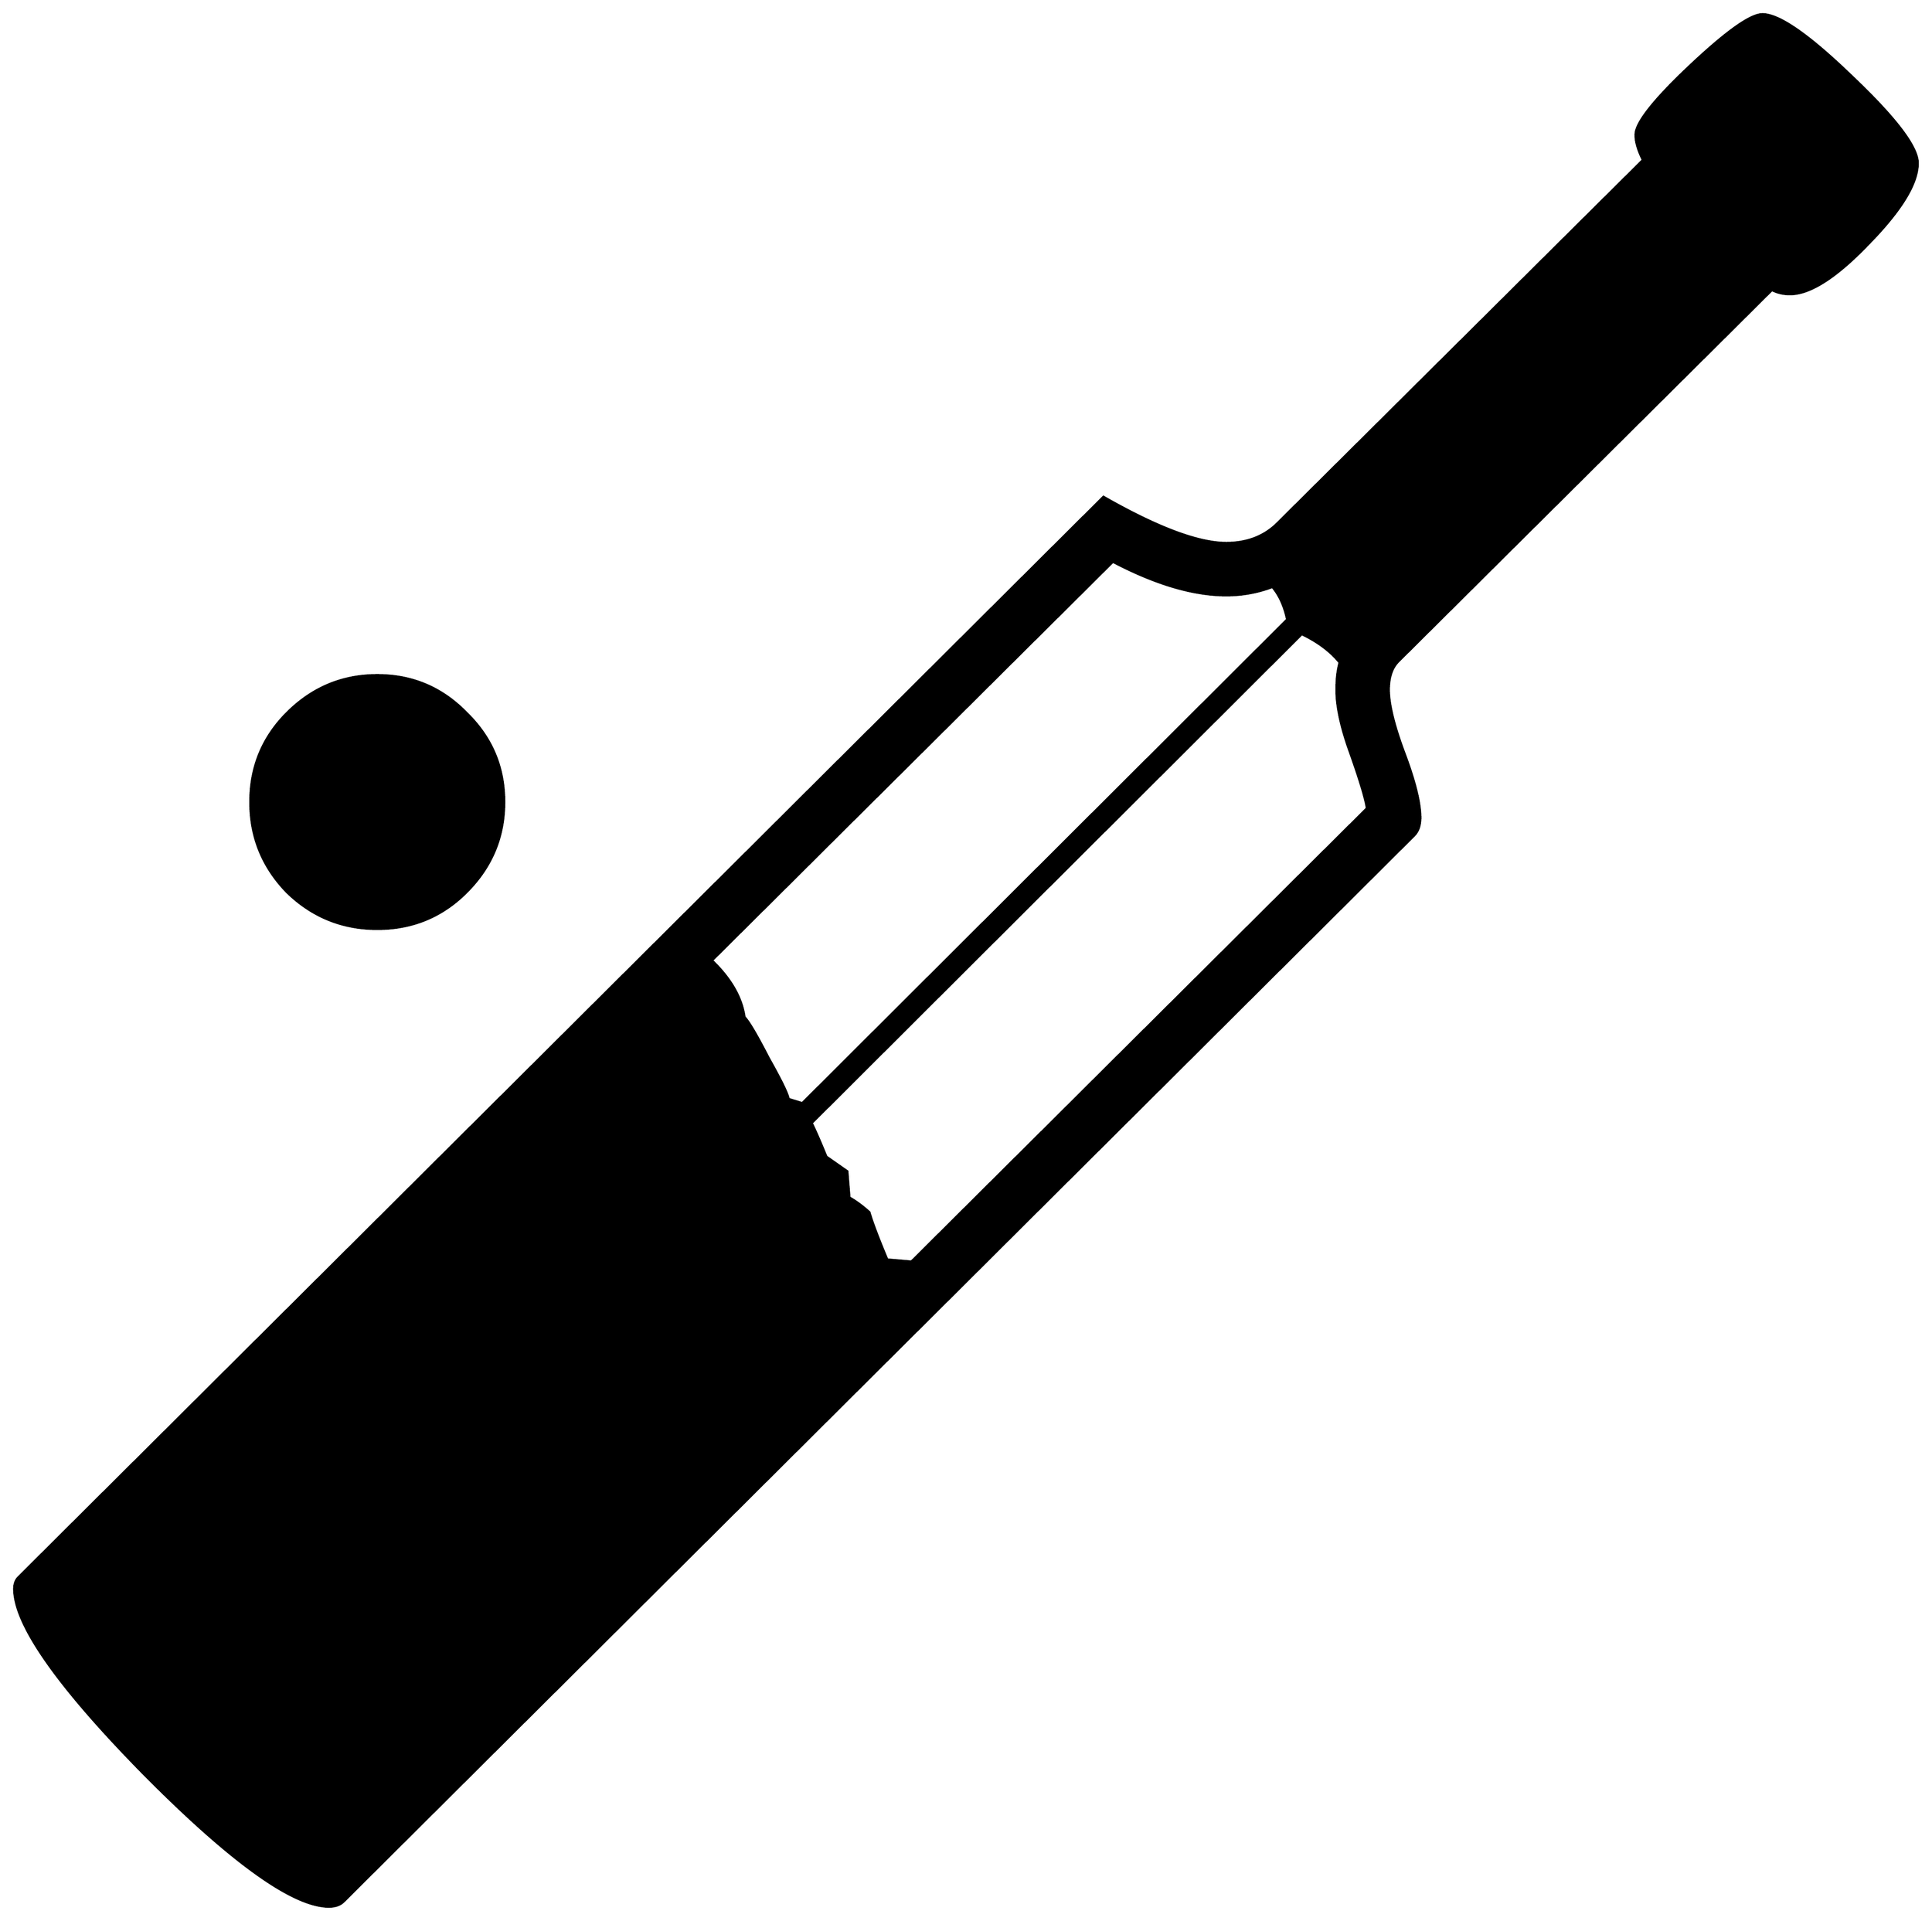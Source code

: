


\begin{tikzpicture}[y=0.80pt, x=0.80pt, yscale=-1.0, xscale=1.0, inner sep=0pt, outer sep=0pt]
\begin{scope}[shift={(100.0,1699.0)},nonzero rule]
  \path[draw=.,fill=.,line width=1.600pt] (1906.0,-1335.0) ..
    controls (1906.0,-1315.667) and (1890.333,-1290.0) ..
    (1859.0,-1258.0) .. controls (1828.333,-1226.0) and
    (1803.333,-1210.0) .. (1784.0,-1210.0) .. controls
    (1778.0,-1210.0) and (1772.333,-1211.333) .. (1767.0,-1214.0) --
    (1411.0,-860.0) .. controls (1405.0,-854.0) and
    (1402.0,-845.0) .. (1402.0,-833.0) .. controls
    (1402.0,-819.0) and (1407.0,-798.667) .. (1417.0,-772.0) ..
    controls (1427.0,-745.333) and (1432.0,-725.0) ..
    (1432.0,-711.0) .. controls (1432.0,-703.667) and
    (1430.0,-698.0) .. (1426.0,-694.0) -- (406.0,322.0) ..
    controls (402.667,325.333) and (398.0,327.0) .. (392.0,327.0) ..
    controls (358.0,327.0) and (299.333,285.0) .. (216.0,201.0) ..
    controls (133.333,117.0) and (92.0,58.0) .. (92.0,24.0) ..
    controls (92.0,19.333) and (93.333,15.667) .. (96.0,13.0) --
    (1130.0,-1017.0) .. controls (1181.333,-987.667) and
    (1220.333,-973.0) .. (1247.0,-973.0) .. controls
    (1267.0,-973.0) and (1283.333,-979.333) .. (1296.0,-992.0) --
    (1644.0,-1338.0) .. controls (1639.333,-1347.333) and
    (1637.0,-1355.333) .. (1637.0,-1362.0) .. controls
    (1637.0,-1373.333) and (1654.333,-1395.333) .. (1689.0,-1428.0) ..
    controls (1723.667,-1460.667) and (1746.667,-1477.0) ..
    (1758.0,-1477.0) .. controls (1774.0,-1477.0) and
    (1802.667,-1457.0) .. (1844.0,-1417.0) .. controls
    (1885.333,-1377.667) and (1906.0,-1350.333) .. (1906.0,-1335.0) --
    cycle(559.0,-726.0) .. controls (559.0,-692.667) and
    (547.0,-664.0) .. (523.0,-640.0) .. controls (499.667,-616.667)
    and (471.333,-605.0) .. (438.0,-605.0) .. controls
    (404.667,-605.0) and (376.0,-616.667) .. (352.0,-640.0) ..
    controls (328.667,-664.0) and (317.0,-692.667) .. (317.0,-726.0)
    .. controls (317.0,-759.333) and (328.667,-787.667) ..
    (352.0,-811.0) .. controls (376.0,-835.0) and (404.667,-847.0)
    .. (438.0,-847.0) .. controls (471.333,-847.0) and
    (499.667,-835.0) .. (523.0,-811.0) .. controls (547.0,-787.667)
    and (559.0,-759.333) .. (559.0,-726.0) -- cycle(1305.0,-900.0)
    .. controls (1302.333,-912.667) and (1297.667,-923.0) ..
    (1291.0,-931.0) .. controls (1277.0,-925.667) and
    (1262.333,-923.0) .. (1247.0,-923.0) .. controls
    (1215.667,-923.0) and (1179.667,-933.667) .. (1139.0,-955.0) --
    (757.0,-575.0) .. controls (775.0,-557.667) and (785.333,-539.667)
    .. (788.0,-521.0) .. controls (792.0,-517.0) and
    (799.667,-504.0) .. (811.0,-482.0) .. controls (823.0,-460.667)
    and (829.333,-447.667) .. (830.0,-443.0) -- (843.0,-439.0) --
    (1305.0,-900.0) -- cycle(1381.0,-720.0) .. controls
    (1379.667,-729.333) and (1374.0,-748.0) .. (1364.0,-776.0) ..
    controls (1356.0,-798.667) and (1352.0,-817.667) ..
    (1352.0,-833.0) .. controls (1352.0,-843.0) and
    (1353.0,-851.667) .. (1355.0,-859.0) .. controls
    (1346.333,-869.667) and (1334.333,-878.667) .. (1319.0,-886.0) --
    (852.0,-420.0) .. controls (855.333,-413.333) and (860.0,-402.667)
    .. (866.0,-388.0) -- (886.0,-374.0) -- (888.0,-349.0) ..
    controls (894.0,-345.667) and (900.333,-341.0) .. (907.0,-335.0)
    .. controls (909.667,-325.667) and (915.333,-310.667) ..
    (924.0,-290.0) .. controls (932.0,-289.333) and (939.667,-288.667)
    .. (947.0,-288.0) -- (1381.0,-720.0) -- cycle;
\end{scope}

\end{tikzpicture}

